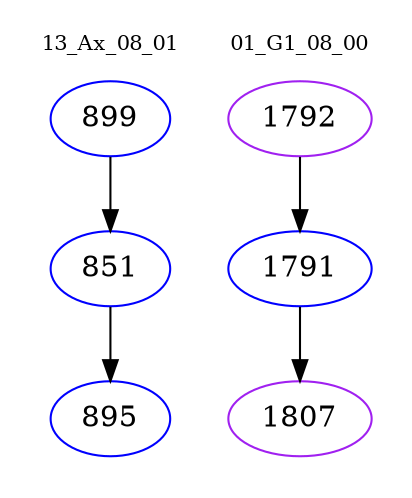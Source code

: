 digraph{
subgraph cluster_0 {
color = white
label = "13_Ax_08_01";
fontsize=10;
T0_899 [label="899", color="blue"]
T0_899 -> T0_851 [color="black"]
T0_851 [label="851", color="blue"]
T0_851 -> T0_895 [color="black"]
T0_895 [label="895", color="blue"]
}
subgraph cluster_1 {
color = white
label = "01_G1_08_00";
fontsize=10;
T1_1792 [label="1792", color="purple"]
T1_1792 -> T1_1791 [color="black"]
T1_1791 [label="1791", color="blue"]
T1_1791 -> T1_1807 [color="black"]
T1_1807 [label="1807", color="purple"]
}
}
